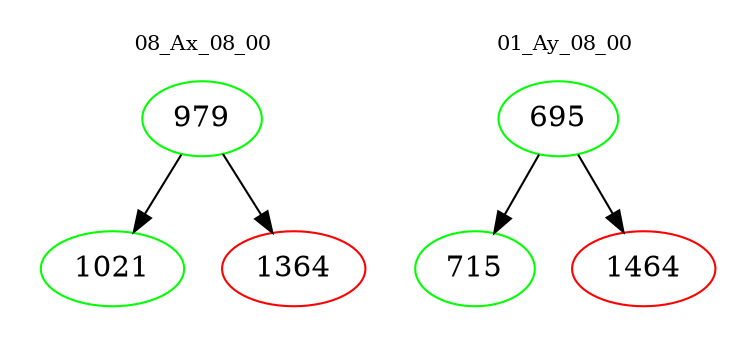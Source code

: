 digraph{
subgraph cluster_0 {
color = white
label = "08_Ax_08_00";
fontsize=10;
T0_979 [label="979", color="green"]
T0_979 -> T0_1021 [color="black"]
T0_1021 [label="1021", color="green"]
T0_979 -> T0_1364 [color="black"]
T0_1364 [label="1364", color="red"]
}
subgraph cluster_1 {
color = white
label = "01_Ay_08_00";
fontsize=10;
T1_695 [label="695", color="green"]
T1_695 -> T1_715 [color="black"]
T1_715 [label="715", color="green"]
T1_695 -> T1_1464 [color="black"]
T1_1464 [label="1464", color="red"]
}
}

